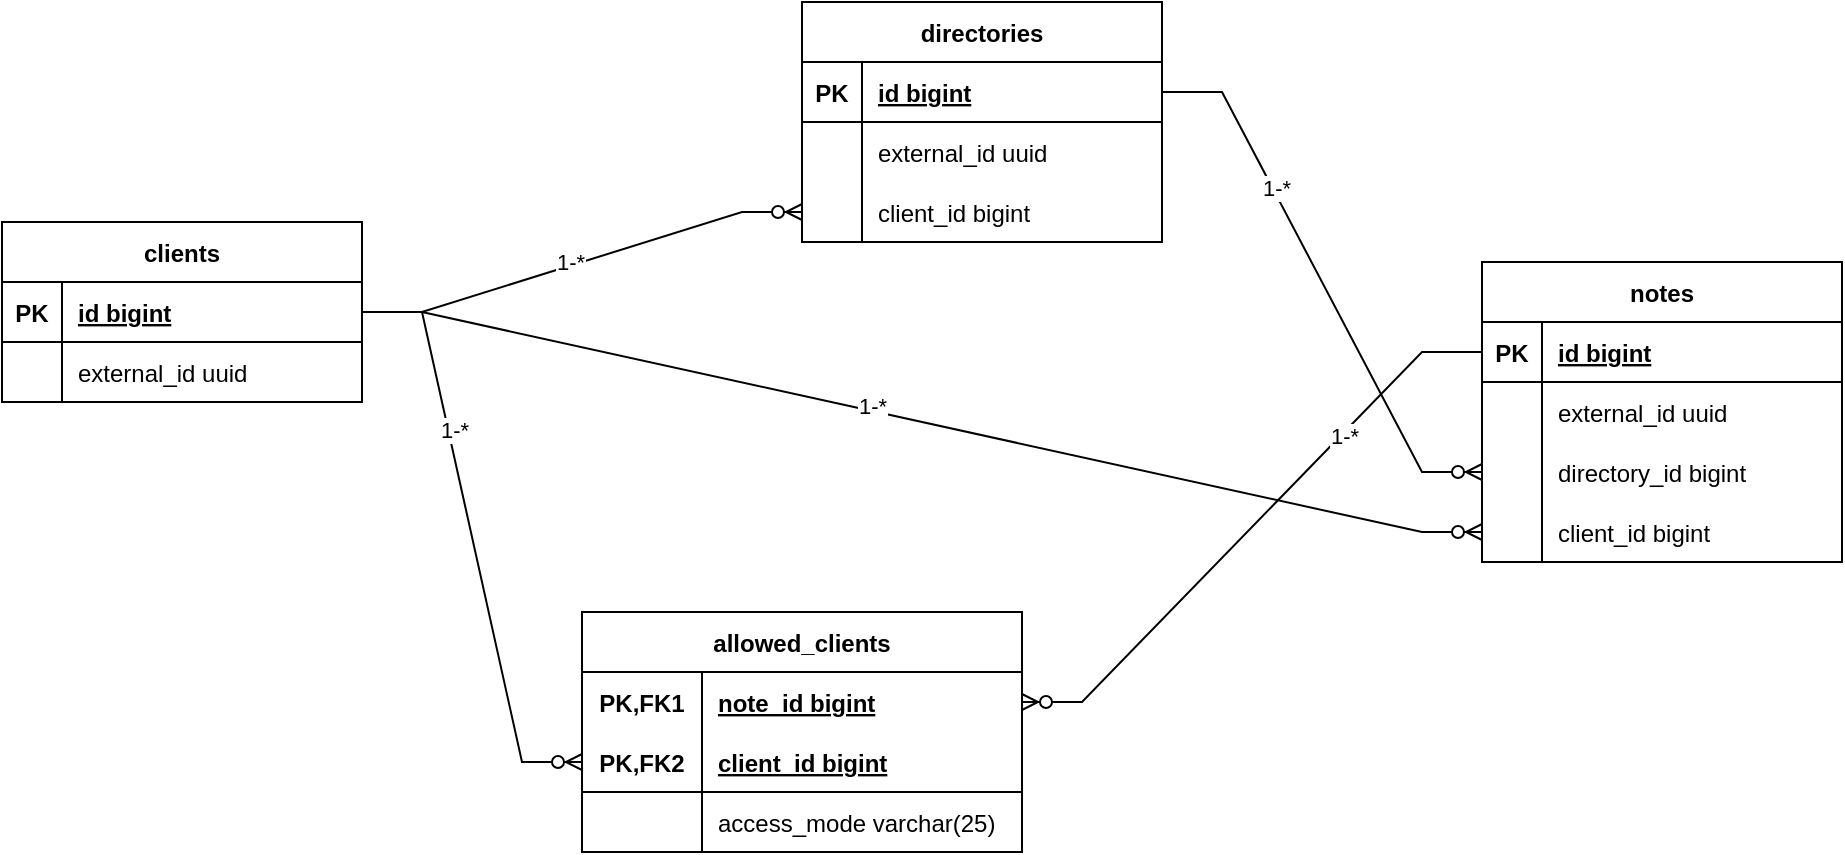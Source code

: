 <mxfile version="20.2.3" type="device"><diagram id="SpDEhZ4FsiRPCcr0lZXL" name="Страница 1"><mxGraphModel dx="1865" dy="649" grid="1" gridSize="10" guides="1" tooltips="1" connect="1" arrows="1" fold="1" page="1" pageScale="1" pageWidth="827" pageHeight="1169" math="0" shadow="0"><root><mxCell id="0"/><mxCell id="1" parent="0"/><mxCell id="Rqqr3llWxeVTXgnA2Rgl-1" value="clients" style="shape=table;startSize=30;container=1;collapsible=1;childLayout=tableLayout;fixedRows=1;rowLines=0;fontStyle=1;align=center;resizeLast=1;" vertex="1" parent="1"><mxGeometry x="-180" y="270" width="180" height="90" as="geometry"/></mxCell><mxCell id="Rqqr3llWxeVTXgnA2Rgl-2" value="" style="shape=tableRow;horizontal=0;startSize=0;swimlaneHead=0;swimlaneBody=0;fillColor=none;collapsible=0;dropTarget=0;points=[[0,0.5],[1,0.5]];portConstraint=eastwest;top=0;left=0;right=0;bottom=1;" vertex="1" parent="Rqqr3llWxeVTXgnA2Rgl-1"><mxGeometry y="30" width="180" height="30" as="geometry"/></mxCell><mxCell id="Rqqr3llWxeVTXgnA2Rgl-3" value="PK" style="shape=partialRectangle;connectable=0;fillColor=none;top=0;left=0;bottom=0;right=0;fontStyle=1;overflow=hidden;" vertex="1" parent="Rqqr3llWxeVTXgnA2Rgl-2"><mxGeometry width="30" height="30" as="geometry"><mxRectangle width="30" height="30" as="alternateBounds"/></mxGeometry></mxCell><mxCell id="Rqqr3llWxeVTXgnA2Rgl-4" value="id bigint" style="shape=partialRectangle;connectable=0;fillColor=none;top=0;left=0;bottom=0;right=0;align=left;spacingLeft=6;fontStyle=5;overflow=hidden;" vertex="1" parent="Rqqr3llWxeVTXgnA2Rgl-2"><mxGeometry x="30" width="150" height="30" as="geometry"><mxRectangle width="150" height="30" as="alternateBounds"/></mxGeometry></mxCell><mxCell id="Rqqr3llWxeVTXgnA2Rgl-5" value="" style="shape=tableRow;horizontal=0;startSize=0;swimlaneHead=0;swimlaneBody=0;fillColor=none;collapsible=0;dropTarget=0;points=[[0,0.5],[1,0.5]];portConstraint=eastwest;top=0;left=0;right=0;bottom=0;" vertex="1" parent="Rqqr3llWxeVTXgnA2Rgl-1"><mxGeometry y="60" width="180" height="30" as="geometry"/></mxCell><mxCell id="Rqqr3llWxeVTXgnA2Rgl-6" value="" style="shape=partialRectangle;connectable=0;fillColor=none;top=0;left=0;bottom=0;right=0;editable=1;overflow=hidden;" vertex="1" parent="Rqqr3llWxeVTXgnA2Rgl-5"><mxGeometry width="30" height="30" as="geometry"><mxRectangle width="30" height="30" as="alternateBounds"/></mxGeometry></mxCell><mxCell id="Rqqr3llWxeVTXgnA2Rgl-7" value="external_id uuid" style="shape=partialRectangle;connectable=0;fillColor=none;top=0;left=0;bottom=0;right=0;align=left;spacingLeft=6;overflow=hidden;" vertex="1" parent="Rqqr3llWxeVTXgnA2Rgl-5"><mxGeometry x="30" width="150" height="30" as="geometry"><mxRectangle width="150" height="30" as="alternateBounds"/></mxGeometry></mxCell><mxCell id="Rqqr3llWxeVTXgnA2Rgl-14" value="directories" style="shape=table;startSize=30;container=1;collapsible=1;childLayout=tableLayout;fixedRows=1;rowLines=0;fontStyle=1;align=center;resizeLast=1;" vertex="1" parent="1"><mxGeometry x="220" y="160" width="180" height="120" as="geometry"/></mxCell><mxCell id="Rqqr3llWxeVTXgnA2Rgl-15" value="" style="shape=tableRow;horizontal=0;startSize=0;swimlaneHead=0;swimlaneBody=0;fillColor=none;collapsible=0;dropTarget=0;points=[[0,0.5],[1,0.5]];portConstraint=eastwest;top=0;left=0;right=0;bottom=1;" vertex="1" parent="Rqqr3llWxeVTXgnA2Rgl-14"><mxGeometry y="30" width="180" height="30" as="geometry"/></mxCell><mxCell id="Rqqr3llWxeVTXgnA2Rgl-16" value="PK" style="shape=partialRectangle;connectable=0;fillColor=none;top=0;left=0;bottom=0;right=0;fontStyle=1;overflow=hidden;" vertex="1" parent="Rqqr3llWxeVTXgnA2Rgl-15"><mxGeometry width="30" height="30" as="geometry"><mxRectangle width="30" height="30" as="alternateBounds"/></mxGeometry></mxCell><mxCell id="Rqqr3llWxeVTXgnA2Rgl-17" value="id bigint" style="shape=partialRectangle;connectable=0;fillColor=none;top=0;left=0;bottom=0;right=0;align=left;spacingLeft=6;fontStyle=5;overflow=hidden;" vertex="1" parent="Rqqr3llWxeVTXgnA2Rgl-15"><mxGeometry x="30" width="150" height="30" as="geometry"><mxRectangle width="150" height="30" as="alternateBounds"/></mxGeometry></mxCell><mxCell id="Rqqr3llWxeVTXgnA2Rgl-18" value="" style="shape=tableRow;horizontal=0;startSize=0;swimlaneHead=0;swimlaneBody=0;fillColor=none;collapsible=0;dropTarget=0;points=[[0,0.5],[1,0.5]];portConstraint=eastwest;top=0;left=0;right=0;bottom=0;" vertex="1" parent="Rqqr3llWxeVTXgnA2Rgl-14"><mxGeometry y="60" width="180" height="30" as="geometry"/></mxCell><mxCell id="Rqqr3llWxeVTXgnA2Rgl-19" value="" style="shape=partialRectangle;connectable=0;fillColor=none;top=0;left=0;bottom=0;right=0;editable=1;overflow=hidden;" vertex="1" parent="Rqqr3llWxeVTXgnA2Rgl-18"><mxGeometry width="30" height="30" as="geometry"><mxRectangle width="30" height="30" as="alternateBounds"/></mxGeometry></mxCell><mxCell id="Rqqr3llWxeVTXgnA2Rgl-20" value="external_id uuid" style="shape=partialRectangle;connectable=0;fillColor=none;top=0;left=0;bottom=0;right=0;align=left;spacingLeft=6;overflow=hidden;" vertex="1" parent="Rqqr3llWxeVTXgnA2Rgl-18"><mxGeometry x="30" width="150" height="30" as="geometry"><mxRectangle width="150" height="30" as="alternateBounds"/></mxGeometry></mxCell><mxCell id="Rqqr3llWxeVTXgnA2Rgl-21" value="" style="shape=tableRow;horizontal=0;startSize=0;swimlaneHead=0;swimlaneBody=0;fillColor=none;collapsible=0;dropTarget=0;points=[[0,0.5],[1,0.5]];portConstraint=eastwest;top=0;left=0;right=0;bottom=0;" vertex="1" parent="Rqqr3llWxeVTXgnA2Rgl-14"><mxGeometry y="90" width="180" height="30" as="geometry"/></mxCell><mxCell id="Rqqr3llWxeVTXgnA2Rgl-22" value="" style="shape=partialRectangle;connectable=0;fillColor=none;top=0;left=0;bottom=0;right=0;editable=1;overflow=hidden;" vertex="1" parent="Rqqr3llWxeVTXgnA2Rgl-21"><mxGeometry width="30" height="30" as="geometry"><mxRectangle width="30" height="30" as="alternateBounds"/></mxGeometry></mxCell><mxCell id="Rqqr3llWxeVTXgnA2Rgl-23" value="client_id bigint" style="shape=partialRectangle;connectable=0;fillColor=none;top=0;left=0;bottom=0;right=0;align=left;spacingLeft=6;overflow=hidden;" vertex="1" parent="Rqqr3llWxeVTXgnA2Rgl-21"><mxGeometry x="30" width="150" height="30" as="geometry"><mxRectangle width="150" height="30" as="alternateBounds"/></mxGeometry></mxCell><mxCell id="Rqqr3llWxeVTXgnA2Rgl-27" value="" style="edgeStyle=entityRelationEdgeStyle;fontSize=12;html=1;endArrow=ERzeroToMany;endFill=1;rounded=0;exitX=1;exitY=0.5;exitDx=0;exitDy=0;entryX=0;entryY=0.5;entryDx=0;entryDy=0;" edge="1" parent="1" source="Rqqr3llWxeVTXgnA2Rgl-2" target="Rqqr3llWxeVTXgnA2Rgl-21"><mxGeometry width="100" height="100" relative="1" as="geometry"><mxPoint x="210" y="360" as="sourcePoint"/><mxPoint x="310" y="260" as="targetPoint"/></mxGeometry></mxCell><mxCell id="Rqqr3llWxeVTXgnA2Rgl-42" value="1-*" style="edgeLabel;html=1;align=center;verticalAlign=middle;resizable=0;points=[];" vertex="1" connectable="0" parent="Rqqr3llWxeVTXgnA2Rgl-27"><mxGeometry x="-0.054" y="2" relative="1" as="geometry"><mxPoint as="offset"/></mxGeometry></mxCell><mxCell id="Rqqr3llWxeVTXgnA2Rgl-28" value="notes" style="shape=table;startSize=30;container=1;collapsible=1;childLayout=tableLayout;fixedRows=1;rowLines=0;fontStyle=1;align=center;resizeLast=1;" vertex="1" parent="1"><mxGeometry x="560" y="290" width="180" height="150" as="geometry"/></mxCell><mxCell id="Rqqr3llWxeVTXgnA2Rgl-29" value="" style="shape=tableRow;horizontal=0;startSize=0;swimlaneHead=0;swimlaneBody=0;fillColor=none;collapsible=0;dropTarget=0;points=[[0,0.5],[1,0.5]];portConstraint=eastwest;top=0;left=0;right=0;bottom=1;" vertex="1" parent="Rqqr3llWxeVTXgnA2Rgl-28"><mxGeometry y="30" width="180" height="30" as="geometry"/></mxCell><mxCell id="Rqqr3llWxeVTXgnA2Rgl-30" value="PK" style="shape=partialRectangle;connectable=0;fillColor=none;top=0;left=0;bottom=0;right=0;fontStyle=1;overflow=hidden;" vertex="1" parent="Rqqr3llWxeVTXgnA2Rgl-29"><mxGeometry width="30" height="30" as="geometry"><mxRectangle width="30" height="30" as="alternateBounds"/></mxGeometry></mxCell><mxCell id="Rqqr3llWxeVTXgnA2Rgl-31" value="id bigint" style="shape=partialRectangle;connectable=0;fillColor=none;top=0;left=0;bottom=0;right=0;align=left;spacingLeft=6;fontStyle=5;overflow=hidden;" vertex="1" parent="Rqqr3llWxeVTXgnA2Rgl-29"><mxGeometry x="30" width="150" height="30" as="geometry"><mxRectangle width="150" height="30" as="alternateBounds"/></mxGeometry></mxCell><mxCell id="Rqqr3llWxeVTXgnA2Rgl-32" value="" style="shape=tableRow;horizontal=0;startSize=0;swimlaneHead=0;swimlaneBody=0;fillColor=none;collapsible=0;dropTarget=0;points=[[0,0.5],[1,0.5]];portConstraint=eastwest;top=0;left=0;right=0;bottom=0;" vertex="1" parent="Rqqr3llWxeVTXgnA2Rgl-28"><mxGeometry y="60" width="180" height="30" as="geometry"/></mxCell><mxCell id="Rqqr3llWxeVTXgnA2Rgl-33" value="" style="shape=partialRectangle;connectable=0;fillColor=none;top=0;left=0;bottom=0;right=0;editable=1;overflow=hidden;" vertex="1" parent="Rqqr3llWxeVTXgnA2Rgl-32"><mxGeometry width="30" height="30" as="geometry"><mxRectangle width="30" height="30" as="alternateBounds"/></mxGeometry></mxCell><mxCell id="Rqqr3llWxeVTXgnA2Rgl-34" value="external_id uuid" style="shape=partialRectangle;connectable=0;fillColor=none;top=0;left=0;bottom=0;right=0;align=left;spacingLeft=6;overflow=hidden;" vertex="1" parent="Rqqr3llWxeVTXgnA2Rgl-32"><mxGeometry x="30" width="150" height="30" as="geometry"><mxRectangle width="150" height="30" as="alternateBounds"/></mxGeometry></mxCell><mxCell id="Rqqr3llWxeVTXgnA2Rgl-35" value="" style="shape=tableRow;horizontal=0;startSize=0;swimlaneHead=0;swimlaneBody=0;fillColor=none;collapsible=0;dropTarget=0;points=[[0,0.5],[1,0.5]];portConstraint=eastwest;top=0;left=0;right=0;bottom=0;" vertex="1" parent="Rqqr3llWxeVTXgnA2Rgl-28"><mxGeometry y="90" width="180" height="30" as="geometry"/></mxCell><mxCell id="Rqqr3llWxeVTXgnA2Rgl-36" value="" style="shape=partialRectangle;connectable=0;fillColor=none;top=0;left=0;bottom=0;right=0;editable=1;overflow=hidden;" vertex="1" parent="Rqqr3llWxeVTXgnA2Rgl-35"><mxGeometry width="30" height="30" as="geometry"><mxRectangle width="30" height="30" as="alternateBounds"/></mxGeometry></mxCell><mxCell id="Rqqr3llWxeVTXgnA2Rgl-37" value="directory_id bigint" style="shape=partialRectangle;connectable=0;fillColor=none;top=0;left=0;bottom=0;right=0;align=left;spacingLeft=6;overflow=hidden;" vertex="1" parent="Rqqr3llWxeVTXgnA2Rgl-35"><mxGeometry x="30" width="150" height="30" as="geometry"><mxRectangle width="150" height="30" as="alternateBounds"/></mxGeometry></mxCell><mxCell id="Rqqr3llWxeVTXgnA2Rgl-38" value="" style="shape=tableRow;horizontal=0;startSize=0;swimlaneHead=0;swimlaneBody=0;fillColor=none;collapsible=0;dropTarget=0;points=[[0,0.5],[1,0.5]];portConstraint=eastwest;top=0;left=0;right=0;bottom=0;" vertex="1" parent="Rqqr3llWxeVTXgnA2Rgl-28"><mxGeometry y="120" width="180" height="30" as="geometry"/></mxCell><mxCell id="Rqqr3llWxeVTXgnA2Rgl-39" value="" style="shape=partialRectangle;connectable=0;fillColor=none;top=0;left=0;bottom=0;right=0;editable=1;overflow=hidden;" vertex="1" parent="Rqqr3llWxeVTXgnA2Rgl-38"><mxGeometry width="30" height="30" as="geometry"><mxRectangle width="30" height="30" as="alternateBounds"/></mxGeometry></mxCell><mxCell id="Rqqr3llWxeVTXgnA2Rgl-40" value="client_id bigint" style="shape=partialRectangle;connectable=0;fillColor=none;top=0;left=0;bottom=0;right=0;align=left;spacingLeft=6;overflow=hidden;" vertex="1" parent="Rqqr3llWxeVTXgnA2Rgl-38"><mxGeometry x="30" width="150" height="30" as="geometry"><mxRectangle width="150" height="30" as="alternateBounds"/></mxGeometry></mxCell><mxCell id="Rqqr3llWxeVTXgnA2Rgl-41" value="" style="edgeStyle=entityRelationEdgeStyle;fontSize=12;html=1;endArrow=ERzeroToMany;endFill=1;rounded=0;exitX=1;exitY=0.5;exitDx=0;exitDy=0;entryX=0;entryY=0.5;entryDx=0;entryDy=0;" edge="1" parent="1" source="Rqqr3llWxeVTXgnA2Rgl-2" target="Rqqr3llWxeVTXgnA2Rgl-38"><mxGeometry width="100" height="100" relative="1" as="geometry"><mxPoint x="140" y="470" as="sourcePoint"/><mxPoint x="240" y="370" as="targetPoint"/></mxGeometry></mxCell><mxCell id="Rqqr3llWxeVTXgnA2Rgl-43" value="1-*" style="edgeLabel;html=1;align=center;verticalAlign=middle;resizable=0;points=[];" vertex="1" connectable="0" parent="Rqqr3llWxeVTXgnA2Rgl-41"><mxGeometry x="-0.094" y="3" relative="1" as="geometry"><mxPoint as="offset"/></mxGeometry></mxCell><mxCell id="Rqqr3llWxeVTXgnA2Rgl-57" value="allowed_clients" style="shape=table;startSize=30;container=1;collapsible=1;childLayout=tableLayout;fixedRows=1;rowLines=0;fontStyle=1;align=center;resizeLast=1;" vertex="1" parent="1"><mxGeometry x="110" y="465" width="220" height="120" as="geometry"/></mxCell><mxCell id="Rqqr3llWxeVTXgnA2Rgl-58" value="" style="shape=tableRow;horizontal=0;startSize=0;swimlaneHead=0;swimlaneBody=0;fillColor=none;collapsible=0;dropTarget=0;points=[[0,0.5],[1,0.5]];portConstraint=eastwest;top=0;left=0;right=0;bottom=0;" vertex="1" parent="Rqqr3llWxeVTXgnA2Rgl-57"><mxGeometry y="30" width="220" height="30" as="geometry"/></mxCell><mxCell id="Rqqr3llWxeVTXgnA2Rgl-59" value="PK,FK1" style="shape=partialRectangle;connectable=0;fillColor=none;top=0;left=0;bottom=0;right=0;fontStyle=1;overflow=hidden;" vertex="1" parent="Rqqr3llWxeVTXgnA2Rgl-58"><mxGeometry width="60" height="30" as="geometry"><mxRectangle width="60" height="30" as="alternateBounds"/></mxGeometry></mxCell><mxCell id="Rqqr3llWxeVTXgnA2Rgl-60" value="note_id bigint" style="shape=partialRectangle;connectable=0;fillColor=none;top=0;left=0;bottom=0;right=0;align=left;spacingLeft=6;fontStyle=5;overflow=hidden;" vertex="1" parent="Rqqr3llWxeVTXgnA2Rgl-58"><mxGeometry x="60" width="160" height="30" as="geometry"><mxRectangle width="160" height="30" as="alternateBounds"/></mxGeometry></mxCell><mxCell id="Rqqr3llWxeVTXgnA2Rgl-61" value="" style="shape=tableRow;horizontal=0;startSize=0;swimlaneHead=0;swimlaneBody=0;fillColor=none;collapsible=0;dropTarget=0;points=[[0,0.5],[1,0.5]];portConstraint=eastwest;top=0;left=0;right=0;bottom=1;" vertex="1" parent="Rqqr3llWxeVTXgnA2Rgl-57"><mxGeometry y="60" width="220" height="30" as="geometry"/></mxCell><mxCell id="Rqqr3llWxeVTXgnA2Rgl-62" value="PK,FK2" style="shape=partialRectangle;connectable=0;fillColor=none;top=0;left=0;bottom=0;right=0;fontStyle=1;overflow=hidden;" vertex="1" parent="Rqqr3llWxeVTXgnA2Rgl-61"><mxGeometry width="60" height="30" as="geometry"><mxRectangle width="60" height="30" as="alternateBounds"/></mxGeometry></mxCell><mxCell id="Rqqr3llWxeVTXgnA2Rgl-63" value="client_id bigint" style="shape=partialRectangle;connectable=0;fillColor=none;top=0;left=0;bottom=0;right=0;align=left;spacingLeft=6;fontStyle=5;overflow=hidden;" vertex="1" parent="Rqqr3llWxeVTXgnA2Rgl-61"><mxGeometry x="60" width="160" height="30" as="geometry"><mxRectangle width="160" height="30" as="alternateBounds"/></mxGeometry></mxCell><mxCell id="Rqqr3llWxeVTXgnA2Rgl-64" value="" style="shape=tableRow;horizontal=0;startSize=0;swimlaneHead=0;swimlaneBody=0;fillColor=none;collapsible=0;dropTarget=0;points=[[0,0.5],[1,0.5]];portConstraint=eastwest;top=0;left=0;right=0;bottom=0;" vertex="1" parent="Rqqr3llWxeVTXgnA2Rgl-57"><mxGeometry y="90" width="220" height="30" as="geometry"/></mxCell><mxCell id="Rqqr3llWxeVTXgnA2Rgl-65" value="" style="shape=partialRectangle;connectable=0;fillColor=none;top=0;left=0;bottom=0;right=0;editable=1;overflow=hidden;" vertex="1" parent="Rqqr3llWxeVTXgnA2Rgl-64"><mxGeometry width="60" height="30" as="geometry"><mxRectangle width="60" height="30" as="alternateBounds"/></mxGeometry></mxCell><mxCell id="Rqqr3llWxeVTXgnA2Rgl-66" value="access_mode varchar(25)" style="shape=partialRectangle;connectable=0;fillColor=none;top=0;left=0;bottom=0;right=0;align=left;spacingLeft=6;overflow=hidden;" vertex="1" parent="Rqqr3llWxeVTXgnA2Rgl-64"><mxGeometry x="60" width="160" height="30" as="geometry"><mxRectangle width="160" height="30" as="alternateBounds"/></mxGeometry></mxCell><mxCell id="Rqqr3llWxeVTXgnA2Rgl-70" value="" style="edgeStyle=entityRelationEdgeStyle;fontSize=12;html=1;endArrow=ERzeroToMany;endFill=1;rounded=0;exitX=1;exitY=0.5;exitDx=0;exitDy=0;entryX=0;entryY=0.5;entryDx=0;entryDy=0;" edge="1" parent="1" source="Rqqr3llWxeVTXgnA2Rgl-2" target="Rqqr3llWxeVTXgnA2Rgl-61"><mxGeometry width="100" height="100" relative="1" as="geometry"><mxPoint x="40" y="490" as="sourcePoint"/><mxPoint x="140" y="390" as="targetPoint"/></mxGeometry></mxCell><mxCell id="Rqqr3llWxeVTXgnA2Rgl-71" value="1-*" style="edgeLabel;html=1;align=center;verticalAlign=middle;resizable=0;points=[];" vertex="1" connectable="0" parent="Rqqr3llWxeVTXgnA2Rgl-70"><mxGeometry x="-0.373" y="3" relative="1" as="geometry"><mxPoint as="offset"/></mxGeometry></mxCell><mxCell id="Rqqr3llWxeVTXgnA2Rgl-72" value="" style="edgeStyle=entityRelationEdgeStyle;fontSize=12;html=1;endArrow=ERzeroToMany;endFill=1;rounded=0;exitX=0;exitY=0.5;exitDx=0;exitDy=0;entryX=1;entryY=0.5;entryDx=0;entryDy=0;" edge="1" parent="1" source="Rqqr3llWxeVTXgnA2Rgl-29" target="Rqqr3llWxeVTXgnA2Rgl-58"><mxGeometry width="100" height="100" relative="1" as="geometry"><mxPoint x="430" y="610" as="sourcePoint"/><mxPoint x="530" y="510" as="targetPoint"/></mxGeometry></mxCell><mxCell id="Rqqr3llWxeVTXgnA2Rgl-73" value="1-*" style="edgeLabel;html=1;align=center;verticalAlign=middle;resizable=0;points=[];" vertex="1" connectable="0" parent="Rqqr3llWxeVTXgnA2Rgl-72"><mxGeometry x="-0.427" y="1" relative="1" as="geometry"><mxPoint as="offset"/></mxGeometry></mxCell><mxCell id="Rqqr3llWxeVTXgnA2Rgl-74" value="" style="edgeStyle=entityRelationEdgeStyle;fontSize=12;html=1;endArrow=ERzeroToMany;endFill=1;rounded=0;exitX=1;exitY=0.5;exitDx=0;exitDy=0;entryX=0;entryY=0.5;entryDx=0;entryDy=0;" edge="1" parent="1" source="Rqqr3llWxeVTXgnA2Rgl-15" target="Rqqr3llWxeVTXgnA2Rgl-35"><mxGeometry width="100" height="100" relative="1" as="geometry"><mxPoint x="510" y="230" as="sourcePoint"/><mxPoint x="610" y="130" as="targetPoint"/></mxGeometry></mxCell><mxCell id="Rqqr3llWxeVTXgnA2Rgl-75" value="1-*" style="edgeLabel;html=1;align=center;verticalAlign=middle;resizable=0;points=[];" vertex="1" connectable="0" parent="Rqqr3llWxeVTXgnA2Rgl-74"><mxGeometry x="-0.385" relative="1" as="geometry"><mxPoint x="1" as="offset"/></mxGeometry></mxCell></root></mxGraphModel></diagram></mxfile>
